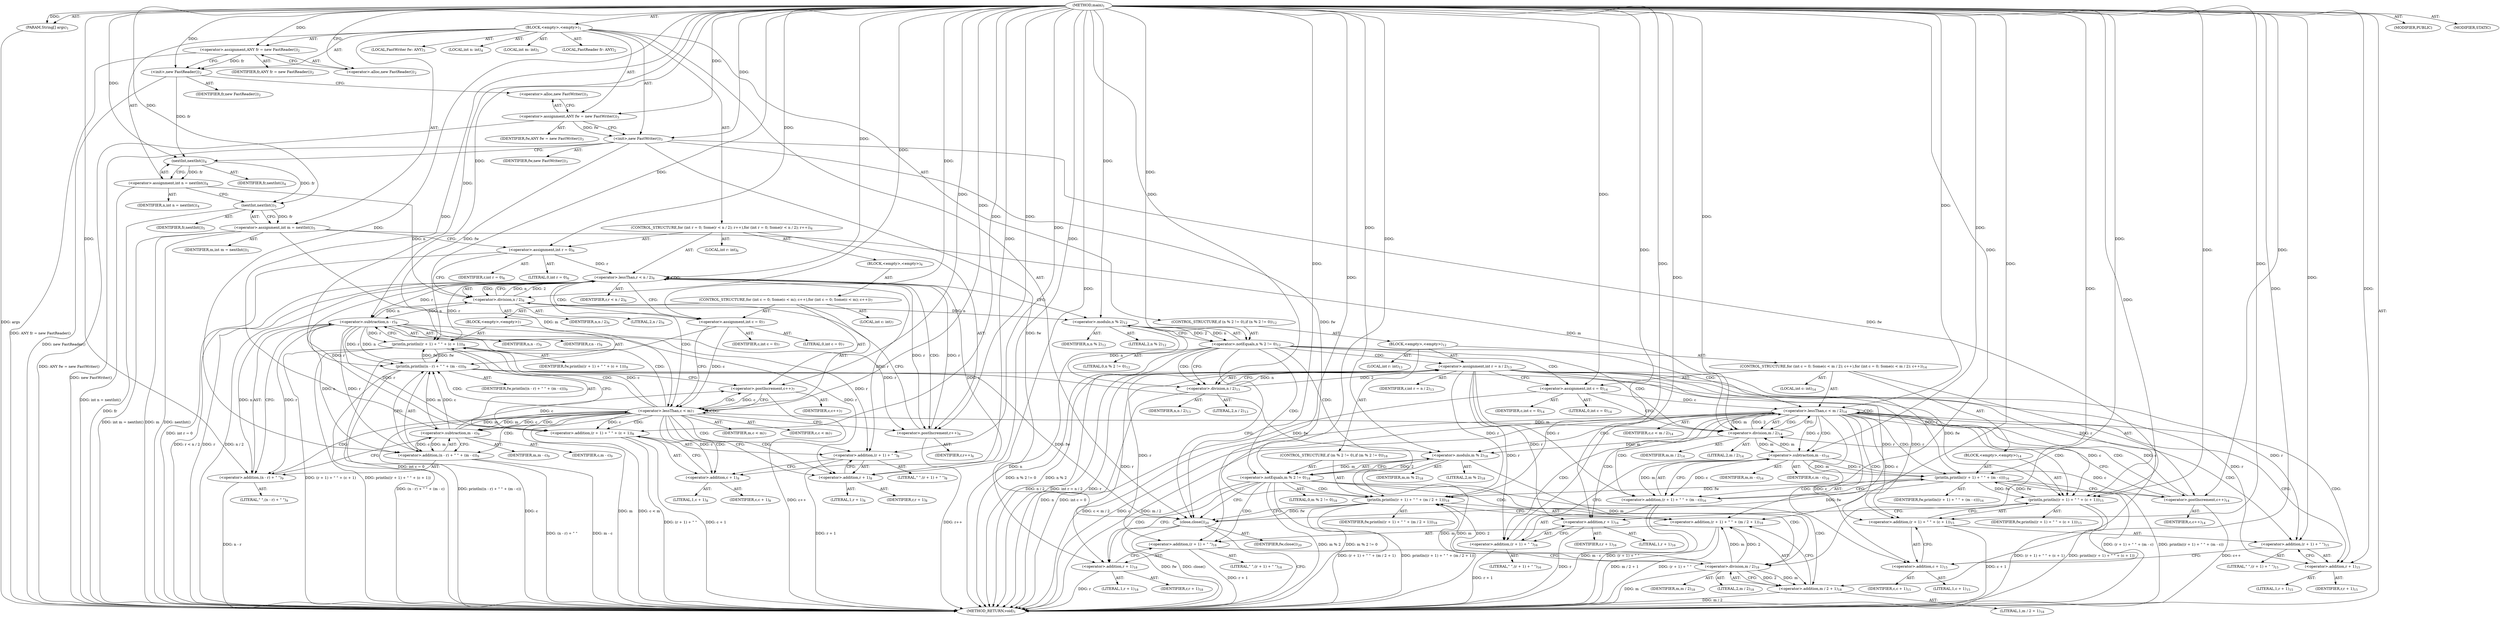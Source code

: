 digraph "main" {  
"21" [label = <(METHOD,main)<SUB>1</SUB>> ]
"22" [label = <(PARAM,String[] args)<SUB>1</SUB>> ]
"23" [label = <(BLOCK,&lt;empty&gt;,&lt;empty&gt;)<SUB>1</SUB>> ]
"4" [label = <(LOCAL,FastReader fr: ANY)<SUB>2</SUB>> ]
"24" [label = <(&lt;operator&gt;.assignment,ANY fr = new FastReader())<SUB>2</SUB>> ]
"25" [label = <(IDENTIFIER,fr,ANY fr = new FastReader())<SUB>2</SUB>> ]
"26" [label = <(&lt;operator&gt;.alloc,new FastReader())<SUB>2</SUB>> ]
"27" [label = <(&lt;init&gt;,new FastReader())<SUB>2</SUB>> ]
"3" [label = <(IDENTIFIER,fr,new FastReader())<SUB>2</SUB>> ]
"6" [label = <(LOCAL,FastWriter fw: ANY)<SUB>3</SUB>> ]
"28" [label = <(&lt;operator&gt;.assignment,ANY fw = new FastWriter())<SUB>3</SUB>> ]
"29" [label = <(IDENTIFIER,fw,ANY fw = new FastWriter())<SUB>3</SUB>> ]
"30" [label = <(&lt;operator&gt;.alloc,new FastWriter())<SUB>3</SUB>> ]
"31" [label = <(&lt;init&gt;,new FastWriter())<SUB>3</SUB>> ]
"5" [label = <(IDENTIFIER,fw,new FastWriter())<SUB>3</SUB>> ]
"32" [label = <(LOCAL,int n: int)<SUB>4</SUB>> ]
"33" [label = <(&lt;operator&gt;.assignment,int n = nextInt())<SUB>4</SUB>> ]
"34" [label = <(IDENTIFIER,n,int n = nextInt())<SUB>4</SUB>> ]
"35" [label = <(nextInt,nextInt())<SUB>4</SUB>> ]
"36" [label = <(IDENTIFIER,fr,nextInt())<SUB>4</SUB>> ]
"37" [label = <(LOCAL,int m: int)<SUB>5</SUB>> ]
"38" [label = <(&lt;operator&gt;.assignment,int m = nextInt())<SUB>5</SUB>> ]
"39" [label = <(IDENTIFIER,m,int m = nextInt())<SUB>5</SUB>> ]
"40" [label = <(nextInt,nextInt())<SUB>5</SUB>> ]
"41" [label = <(IDENTIFIER,fr,nextInt())<SUB>5</SUB>> ]
"42" [label = <(CONTROL_STRUCTURE,for (int r = 0; Some(r &lt; n / 2); r++),for (int r = 0; Some(r &lt; n / 2); r++))<SUB>6</SUB>> ]
"43" [label = <(LOCAL,int r: int)<SUB>6</SUB>> ]
"44" [label = <(&lt;operator&gt;.assignment,int r = 0)<SUB>6</SUB>> ]
"45" [label = <(IDENTIFIER,r,int r = 0)<SUB>6</SUB>> ]
"46" [label = <(LITERAL,0,int r = 0)<SUB>6</SUB>> ]
"47" [label = <(&lt;operator&gt;.lessThan,r &lt; n / 2)<SUB>6</SUB>> ]
"48" [label = <(IDENTIFIER,r,r &lt; n / 2)<SUB>6</SUB>> ]
"49" [label = <(&lt;operator&gt;.division,n / 2)<SUB>6</SUB>> ]
"50" [label = <(IDENTIFIER,n,n / 2)<SUB>6</SUB>> ]
"51" [label = <(LITERAL,2,n / 2)<SUB>6</SUB>> ]
"52" [label = <(&lt;operator&gt;.postIncrement,r++)<SUB>6</SUB>> ]
"53" [label = <(IDENTIFIER,r,r++)<SUB>6</SUB>> ]
"54" [label = <(BLOCK,&lt;empty&gt;,&lt;empty&gt;)<SUB>6</SUB>> ]
"55" [label = <(CONTROL_STRUCTURE,for (int c = 0; Some(c &lt; m); c++),for (int c = 0; Some(c &lt; m); c++))<SUB>7</SUB>> ]
"56" [label = <(LOCAL,int c: int)<SUB>7</SUB>> ]
"57" [label = <(&lt;operator&gt;.assignment,int c = 0)<SUB>7</SUB>> ]
"58" [label = <(IDENTIFIER,c,int c = 0)<SUB>7</SUB>> ]
"59" [label = <(LITERAL,0,int c = 0)<SUB>7</SUB>> ]
"60" [label = <(&lt;operator&gt;.lessThan,c &lt; m)<SUB>7</SUB>> ]
"61" [label = <(IDENTIFIER,c,c &lt; m)<SUB>7</SUB>> ]
"62" [label = <(IDENTIFIER,m,c &lt; m)<SUB>7</SUB>> ]
"63" [label = <(&lt;operator&gt;.postIncrement,c++)<SUB>7</SUB>> ]
"64" [label = <(IDENTIFIER,c,c++)<SUB>7</SUB>> ]
"65" [label = <(BLOCK,&lt;empty&gt;,&lt;empty&gt;)<SUB>7</SUB>> ]
"66" [label = <(println,println((r + 1) + &quot; &quot; + (c + 1)))<SUB>8</SUB>> ]
"67" [label = <(IDENTIFIER,fw,println((r + 1) + &quot; &quot; + (c + 1)))<SUB>8</SUB>> ]
"68" [label = <(&lt;operator&gt;.addition,(r + 1) + &quot; &quot; + (c + 1))<SUB>8</SUB>> ]
"69" [label = <(&lt;operator&gt;.addition,(r + 1) + &quot; &quot;)<SUB>8</SUB>> ]
"70" [label = <(&lt;operator&gt;.addition,r + 1)<SUB>8</SUB>> ]
"71" [label = <(IDENTIFIER,r,r + 1)<SUB>8</SUB>> ]
"72" [label = <(LITERAL,1,r + 1)<SUB>8</SUB>> ]
"73" [label = <(LITERAL,&quot; &quot;,(r + 1) + &quot; &quot;)<SUB>8</SUB>> ]
"74" [label = <(&lt;operator&gt;.addition,c + 1)<SUB>8</SUB>> ]
"75" [label = <(IDENTIFIER,c,c + 1)<SUB>8</SUB>> ]
"76" [label = <(LITERAL,1,c + 1)<SUB>8</SUB>> ]
"77" [label = <(println,println((n - r) + &quot; &quot; + (m - c)))<SUB>9</SUB>> ]
"78" [label = <(IDENTIFIER,fw,println((n - r) + &quot; &quot; + (m - c)))<SUB>9</SUB>> ]
"79" [label = <(&lt;operator&gt;.addition,(n - r) + &quot; &quot; + (m - c))<SUB>9</SUB>> ]
"80" [label = <(&lt;operator&gt;.addition,(n - r) + &quot; &quot;)<SUB>9</SUB>> ]
"81" [label = <(&lt;operator&gt;.subtraction,n - r)<SUB>9</SUB>> ]
"82" [label = <(IDENTIFIER,n,n - r)<SUB>9</SUB>> ]
"83" [label = <(IDENTIFIER,r,n - r)<SUB>9</SUB>> ]
"84" [label = <(LITERAL,&quot; &quot;,(n - r) + &quot; &quot;)<SUB>9</SUB>> ]
"85" [label = <(&lt;operator&gt;.subtraction,m - c)<SUB>9</SUB>> ]
"86" [label = <(IDENTIFIER,m,m - c)<SUB>9</SUB>> ]
"87" [label = <(IDENTIFIER,c,m - c)<SUB>9</SUB>> ]
"88" [label = <(CONTROL_STRUCTURE,if (n % 2 != 0),if (n % 2 != 0))<SUB>12</SUB>> ]
"89" [label = <(&lt;operator&gt;.notEquals,n % 2 != 0)<SUB>12</SUB>> ]
"90" [label = <(&lt;operator&gt;.modulo,n % 2)<SUB>12</SUB>> ]
"91" [label = <(IDENTIFIER,n,n % 2)<SUB>12</SUB>> ]
"92" [label = <(LITERAL,2,n % 2)<SUB>12</SUB>> ]
"93" [label = <(LITERAL,0,n % 2 != 0)<SUB>12</SUB>> ]
"94" [label = <(BLOCK,&lt;empty&gt;,&lt;empty&gt;)<SUB>12</SUB>> ]
"95" [label = <(LOCAL,int r: int)<SUB>13</SUB>> ]
"96" [label = <(&lt;operator&gt;.assignment,int r = n / 2)<SUB>13</SUB>> ]
"97" [label = <(IDENTIFIER,r,int r = n / 2)<SUB>13</SUB>> ]
"98" [label = <(&lt;operator&gt;.division,n / 2)<SUB>13</SUB>> ]
"99" [label = <(IDENTIFIER,n,n / 2)<SUB>13</SUB>> ]
"100" [label = <(LITERAL,2,n / 2)<SUB>13</SUB>> ]
"101" [label = <(CONTROL_STRUCTURE,for (int c = 0; Some(c &lt; m / 2); c++),for (int c = 0; Some(c &lt; m / 2); c++))<SUB>14</SUB>> ]
"102" [label = <(LOCAL,int c: int)<SUB>14</SUB>> ]
"103" [label = <(&lt;operator&gt;.assignment,int c = 0)<SUB>14</SUB>> ]
"104" [label = <(IDENTIFIER,c,int c = 0)<SUB>14</SUB>> ]
"105" [label = <(LITERAL,0,int c = 0)<SUB>14</SUB>> ]
"106" [label = <(&lt;operator&gt;.lessThan,c &lt; m / 2)<SUB>14</SUB>> ]
"107" [label = <(IDENTIFIER,c,c &lt; m / 2)<SUB>14</SUB>> ]
"108" [label = <(&lt;operator&gt;.division,m / 2)<SUB>14</SUB>> ]
"109" [label = <(IDENTIFIER,m,m / 2)<SUB>14</SUB>> ]
"110" [label = <(LITERAL,2,m / 2)<SUB>14</SUB>> ]
"111" [label = <(&lt;operator&gt;.postIncrement,c++)<SUB>14</SUB>> ]
"112" [label = <(IDENTIFIER,c,c++)<SUB>14</SUB>> ]
"113" [label = <(BLOCK,&lt;empty&gt;,&lt;empty&gt;)<SUB>14</SUB>> ]
"114" [label = <(println,println((r + 1) + &quot; &quot; + (c + 1)))<SUB>15</SUB>> ]
"115" [label = <(IDENTIFIER,fw,println((r + 1) + &quot; &quot; + (c + 1)))<SUB>15</SUB>> ]
"116" [label = <(&lt;operator&gt;.addition,(r + 1) + &quot; &quot; + (c + 1))<SUB>15</SUB>> ]
"117" [label = <(&lt;operator&gt;.addition,(r + 1) + &quot; &quot;)<SUB>15</SUB>> ]
"118" [label = <(&lt;operator&gt;.addition,r + 1)<SUB>15</SUB>> ]
"119" [label = <(IDENTIFIER,r,r + 1)<SUB>15</SUB>> ]
"120" [label = <(LITERAL,1,r + 1)<SUB>15</SUB>> ]
"121" [label = <(LITERAL,&quot; &quot;,(r + 1) + &quot; &quot;)<SUB>15</SUB>> ]
"122" [label = <(&lt;operator&gt;.addition,c + 1)<SUB>15</SUB>> ]
"123" [label = <(IDENTIFIER,c,c + 1)<SUB>15</SUB>> ]
"124" [label = <(LITERAL,1,c + 1)<SUB>15</SUB>> ]
"125" [label = <(println,println((r + 1) + &quot; &quot; + (m - c)))<SUB>16</SUB>> ]
"126" [label = <(IDENTIFIER,fw,println((r + 1) + &quot; &quot; + (m - c)))<SUB>16</SUB>> ]
"127" [label = <(&lt;operator&gt;.addition,(r + 1) + &quot; &quot; + (m - c))<SUB>16</SUB>> ]
"128" [label = <(&lt;operator&gt;.addition,(r + 1) + &quot; &quot;)<SUB>16</SUB>> ]
"129" [label = <(&lt;operator&gt;.addition,r + 1)<SUB>16</SUB>> ]
"130" [label = <(IDENTIFIER,r,r + 1)<SUB>16</SUB>> ]
"131" [label = <(LITERAL,1,r + 1)<SUB>16</SUB>> ]
"132" [label = <(LITERAL,&quot; &quot;,(r + 1) + &quot; &quot;)<SUB>16</SUB>> ]
"133" [label = <(&lt;operator&gt;.subtraction,m - c)<SUB>16</SUB>> ]
"134" [label = <(IDENTIFIER,m,m - c)<SUB>16</SUB>> ]
"135" [label = <(IDENTIFIER,c,m - c)<SUB>16</SUB>> ]
"136" [label = <(CONTROL_STRUCTURE,if (m % 2 != 0),if (m % 2 != 0))<SUB>18</SUB>> ]
"137" [label = <(&lt;operator&gt;.notEquals,m % 2 != 0)<SUB>18</SUB>> ]
"138" [label = <(&lt;operator&gt;.modulo,m % 2)<SUB>18</SUB>> ]
"139" [label = <(IDENTIFIER,m,m % 2)<SUB>18</SUB>> ]
"140" [label = <(LITERAL,2,m % 2)<SUB>18</SUB>> ]
"141" [label = <(LITERAL,0,m % 2 != 0)<SUB>18</SUB>> ]
"142" [label = <(println,println((r + 1) + &quot; &quot; + (m / 2 + 1)))<SUB>18</SUB>> ]
"143" [label = <(IDENTIFIER,fw,println((r + 1) + &quot; &quot; + (m / 2 + 1)))<SUB>18</SUB>> ]
"144" [label = <(&lt;operator&gt;.addition,(r + 1) + &quot; &quot; + (m / 2 + 1))<SUB>18</SUB>> ]
"145" [label = <(&lt;operator&gt;.addition,(r + 1) + &quot; &quot;)<SUB>18</SUB>> ]
"146" [label = <(&lt;operator&gt;.addition,r + 1)<SUB>18</SUB>> ]
"147" [label = <(IDENTIFIER,r,r + 1)<SUB>18</SUB>> ]
"148" [label = <(LITERAL,1,r + 1)<SUB>18</SUB>> ]
"149" [label = <(LITERAL,&quot; &quot;,(r + 1) + &quot; &quot;)<SUB>18</SUB>> ]
"150" [label = <(&lt;operator&gt;.addition,m / 2 + 1)<SUB>18</SUB>> ]
"151" [label = <(&lt;operator&gt;.division,m / 2)<SUB>18</SUB>> ]
"152" [label = <(IDENTIFIER,m,m / 2)<SUB>18</SUB>> ]
"153" [label = <(LITERAL,2,m / 2)<SUB>18</SUB>> ]
"154" [label = <(LITERAL,1,m / 2 + 1)<SUB>18</SUB>> ]
"155" [label = <(close,close())<SUB>20</SUB>> ]
"156" [label = <(IDENTIFIER,fw,close())<SUB>20</SUB>> ]
"157" [label = <(MODIFIER,PUBLIC)> ]
"158" [label = <(MODIFIER,STATIC)> ]
"159" [label = <(METHOD_RETURN,void)<SUB>1</SUB>> ]
  "21" -> "22"  [ label = "AST: "] 
  "21" -> "23"  [ label = "AST: "] 
  "21" -> "157"  [ label = "AST: "] 
  "21" -> "158"  [ label = "AST: "] 
  "21" -> "159"  [ label = "AST: "] 
  "23" -> "4"  [ label = "AST: "] 
  "23" -> "24"  [ label = "AST: "] 
  "23" -> "27"  [ label = "AST: "] 
  "23" -> "6"  [ label = "AST: "] 
  "23" -> "28"  [ label = "AST: "] 
  "23" -> "31"  [ label = "AST: "] 
  "23" -> "32"  [ label = "AST: "] 
  "23" -> "33"  [ label = "AST: "] 
  "23" -> "37"  [ label = "AST: "] 
  "23" -> "38"  [ label = "AST: "] 
  "23" -> "42"  [ label = "AST: "] 
  "23" -> "88"  [ label = "AST: "] 
  "23" -> "155"  [ label = "AST: "] 
  "24" -> "25"  [ label = "AST: "] 
  "24" -> "26"  [ label = "AST: "] 
  "27" -> "3"  [ label = "AST: "] 
  "28" -> "29"  [ label = "AST: "] 
  "28" -> "30"  [ label = "AST: "] 
  "31" -> "5"  [ label = "AST: "] 
  "33" -> "34"  [ label = "AST: "] 
  "33" -> "35"  [ label = "AST: "] 
  "35" -> "36"  [ label = "AST: "] 
  "38" -> "39"  [ label = "AST: "] 
  "38" -> "40"  [ label = "AST: "] 
  "40" -> "41"  [ label = "AST: "] 
  "42" -> "43"  [ label = "AST: "] 
  "42" -> "44"  [ label = "AST: "] 
  "42" -> "47"  [ label = "AST: "] 
  "42" -> "52"  [ label = "AST: "] 
  "42" -> "54"  [ label = "AST: "] 
  "44" -> "45"  [ label = "AST: "] 
  "44" -> "46"  [ label = "AST: "] 
  "47" -> "48"  [ label = "AST: "] 
  "47" -> "49"  [ label = "AST: "] 
  "49" -> "50"  [ label = "AST: "] 
  "49" -> "51"  [ label = "AST: "] 
  "52" -> "53"  [ label = "AST: "] 
  "54" -> "55"  [ label = "AST: "] 
  "55" -> "56"  [ label = "AST: "] 
  "55" -> "57"  [ label = "AST: "] 
  "55" -> "60"  [ label = "AST: "] 
  "55" -> "63"  [ label = "AST: "] 
  "55" -> "65"  [ label = "AST: "] 
  "57" -> "58"  [ label = "AST: "] 
  "57" -> "59"  [ label = "AST: "] 
  "60" -> "61"  [ label = "AST: "] 
  "60" -> "62"  [ label = "AST: "] 
  "63" -> "64"  [ label = "AST: "] 
  "65" -> "66"  [ label = "AST: "] 
  "65" -> "77"  [ label = "AST: "] 
  "66" -> "67"  [ label = "AST: "] 
  "66" -> "68"  [ label = "AST: "] 
  "68" -> "69"  [ label = "AST: "] 
  "68" -> "74"  [ label = "AST: "] 
  "69" -> "70"  [ label = "AST: "] 
  "69" -> "73"  [ label = "AST: "] 
  "70" -> "71"  [ label = "AST: "] 
  "70" -> "72"  [ label = "AST: "] 
  "74" -> "75"  [ label = "AST: "] 
  "74" -> "76"  [ label = "AST: "] 
  "77" -> "78"  [ label = "AST: "] 
  "77" -> "79"  [ label = "AST: "] 
  "79" -> "80"  [ label = "AST: "] 
  "79" -> "85"  [ label = "AST: "] 
  "80" -> "81"  [ label = "AST: "] 
  "80" -> "84"  [ label = "AST: "] 
  "81" -> "82"  [ label = "AST: "] 
  "81" -> "83"  [ label = "AST: "] 
  "85" -> "86"  [ label = "AST: "] 
  "85" -> "87"  [ label = "AST: "] 
  "88" -> "89"  [ label = "AST: "] 
  "88" -> "94"  [ label = "AST: "] 
  "89" -> "90"  [ label = "AST: "] 
  "89" -> "93"  [ label = "AST: "] 
  "90" -> "91"  [ label = "AST: "] 
  "90" -> "92"  [ label = "AST: "] 
  "94" -> "95"  [ label = "AST: "] 
  "94" -> "96"  [ label = "AST: "] 
  "94" -> "101"  [ label = "AST: "] 
  "94" -> "136"  [ label = "AST: "] 
  "96" -> "97"  [ label = "AST: "] 
  "96" -> "98"  [ label = "AST: "] 
  "98" -> "99"  [ label = "AST: "] 
  "98" -> "100"  [ label = "AST: "] 
  "101" -> "102"  [ label = "AST: "] 
  "101" -> "103"  [ label = "AST: "] 
  "101" -> "106"  [ label = "AST: "] 
  "101" -> "111"  [ label = "AST: "] 
  "101" -> "113"  [ label = "AST: "] 
  "103" -> "104"  [ label = "AST: "] 
  "103" -> "105"  [ label = "AST: "] 
  "106" -> "107"  [ label = "AST: "] 
  "106" -> "108"  [ label = "AST: "] 
  "108" -> "109"  [ label = "AST: "] 
  "108" -> "110"  [ label = "AST: "] 
  "111" -> "112"  [ label = "AST: "] 
  "113" -> "114"  [ label = "AST: "] 
  "113" -> "125"  [ label = "AST: "] 
  "114" -> "115"  [ label = "AST: "] 
  "114" -> "116"  [ label = "AST: "] 
  "116" -> "117"  [ label = "AST: "] 
  "116" -> "122"  [ label = "AST: "] 
  "117" -> "118"  [ label = "AST: "] 
  "117" -> "121"  [ label = "AST: "] 
  "118" -> "119"  [ label = "AST: "] 
  "118" -> "120"  [ label = "AST: "] 
  "122" -> "123"  [ label = "AST: "] 
  "122" -> "124"  [ label = "AST: "] 
  "125" -> "126"  [ label = "AST: "] 
  "125" -> "127"  [ label = "AST: "] 
  "127" -> "128"  [ label = "AST: "] 
  "127" -> "133"  [ label = "AST: "] 
  "128" -> "129"  [ label = "AST: "] 
  "128" -> "132"  [ label = "AST: "] 
  "129" -> "130"  [ label = "AST: "] 
  "129" -> "131"  [ label = "AST: "] 
  "133" -> "134"  [ label = "AST: "] 
  "133" -> "135"  [ label = "AST: "] 
  "136" -> "137"  [ label = "AST: "] 
  "136" -> "142"  [ label = "AST: "] 
  "137" -> "138"  [ label = "AST: "] 
  "137" -> "141"  [ label = "AST: "] 
  "138" -> "139"  [ label = "AST: "] 
  "138" -> "140"  [ label = "AST: "] 
  "142" -> "143"  [ label = "AST: "] 
  "142" -> "144"  [ label = "AST: "] 
  "144" -> "145"  [ label = "AST: "] 
  "144" -> "150"  [ label = "AST: "] 
  "145" -> "146"  [ label = "AST: "] 
  "145" -> "149"  [ label = "AST: "] 
  "146" -> "147"  [ label = "AST: "] 
  "146" -> "148"  [ label = "AST: "] 
  "150" -> "151"  [ label = "AST: "] 
  "150" -> "154"  [ label = "AST: "] 
  "151" -> "152"  [ label = "AST: "] 
  "151" -> "153"  [ label = "AST: "] 
  "155" -> "156"  [ label = "AST: "] 
  "24" -> "27"  [ label = "CFG: "] 
  "27" -> "30"  [ label = "CFG: "] 
  "28" -> "31"  [ label = "CFG: "] 
  "31" -> "35"  [ label = "CFG: "] 
  "33" -> "40"  [ label = "CFG: "] 
  "38" -> "44"  [ label = "CFG: "] 
  "155" -> "159"  [ label = "CFG: "] 
  "26" -> "24"  [ label = "CFG: "] 
  "30" -> "28"  [ label = "CFG: "] 
  "35" -> "33"  [ label = "CFG: "] 
  "40" -> "38"  [ label = "CFG: "] 
  "44" -> "49"  [ label = "CFG: "] 
  "47" -> "57"  [ label = "CFG: "] 
  "47" -> "90"  [ label = "CFG: "] 
  "52" -> "49"  [ label = "CFG: "] 
  "89" -> "98"  [ label = "CFG: "] 
  "89" -> "155"  [ label = "CFG: "] 
  "49" -> "47"  [ label = "CFG: "] 
  "90" -> "89"  [ label = "CFG: "] 
  "96" -> "103"  [ label = "CFG: "] 
  "57" -> "60"  [ label = "CFG: "] 
  "60" -> "70"  [ label = "CFG: "] 
  "60" -> "52"  [ label = "CFG: "] 
  "63" -> "60"  [ label = "CFG: "] 
  "98" -> "96"  [ label = "CFG: "] 
  "103" -> "108"  [ label = "CFG: "] 
  "106" -> "118"  [ label = "CFG: "] 
  "106" -> "138"  [ label = "CFG: "] 
  "111" -> "108"  [ label = "CFG: "] 
  "137" -> "146"  [ label = "CFG: "] 
  "137" -> "155"  [ label = "CFG: "] 
  "142" -> "155"  [ label = "CFG: "] 
  "66" -> "81"  [ label = "CFG: "] 
  "77" -> "63"  [ label = "CFG: "] 
  "108" -> "106"  [ label = "CFG: "] 
  "114" -> "129"  [ label = "CFG: "] 
  "125" -> "111"  [ label = "CFG: "] 
  "138" -> "137"  [ label = "CFG: "] 
  "144" -> "142"  [ label = "CFG: "] 
  "68" -> "66"  [ label = "CFG: "] 
  "79" -> "77"  [ label = "CFG: "] 
  "116" -> "114"  [ label = "CFG: "] 
  "127" -> "125"  [ label = "CFG: "] 
  "145" -> "151"  [ label = "CFG: "] 
  "150" -> "144"  [ label = "CFG: "] 
  "69" -> "74"  [ label = "CFG: "] 
  "74" -> "68"  [ label = "CFG: "] 
  "80" -> "85"  [ label = "CFG: "] 
  "85" -> "79"  [ label = "CFG: "] 
  "117" -> "122"  [ label = "CFG: "] 
  "122" -> "116"  [ label = "CFG: "] 
  "128" -> "133"  [ label = "CFG: "] 
  "133" -> "127"  [ label = "CFG: "] 
  "146" -> "145"  [ label = "CFG: "] 
  "151" -> "150"  [ label = "CFG: "] 
  "70" -> "69"  [ label = "CFG: "] 
  "81" -> "80"  [ label = "CFG: "] 
  "118" -> "117"  [ label = "CFG: "] 
  "129" -> "128"  [ label = "CFG: "] 
  "21" -> "26"  [ label = "CFG: "] 
  "22" -> "159"  [ label = "DDG: args"] 
  "24" -> "159"  [ label = "DDG: ANY fr = new FastReader()"] 
  "27" -> "159"  [ label = "DDG: new FastReader()"] 
  "28" -> "159"  [ label = "DDG: ANY fw = new FastWriter()"] 
  "31" -> "159"  [ label = "DDG: new FastWriter()"] 
  "33" -> "159"  [ label = "DDG: int n = nextInt()"] 
  "38" -> "159"  [ label = "DDG: m"] 
  "40" -> "159"  [ label = "DDG: fr"] 
  "38" -> "159"  [ label = "DDG: nextInt()"] 
  "38" -> "159"  [ label = "DDG: int m = nextInt()"] 
  "44" -> "159"  [ label = "DDG: int r = 0"] 
  "47" -> "159"  [ label = "DDG: r"] 
  "47" -> "159"  [ label = "DDG: n / 2"] 
  "47" -> "159"  [ label = "DDG: r &lt; n / 2"] 
  "90" -> "159"  [ label = "DDG: n"] 
  "89" -> "159"  [ label = "DDG: n % 2"] 
  "89" -> "159"  [ label = "DDG: n % 2 != 0"] 
  "96" -> "159"  [ label = "DDG: r"] 
  "98" -> "159"  [ label = "DDG: n"] 
  "96" -> "159"  [ label = "DDG: n / 2"] 
  "96" -> "159"  [ label = "DDG: int r = n / 2"] 
  "103" -> "159"  [ label = "DDG: int c = 0"] 
  "106" -> "159"  [ label = "DDG: c"] 
  "106" -> "159"  [ label = "DDG: m / 2"] 
  "106" -> "159"  [ label = "DDG: c &lt; m / 2"] 
  "138" -> "159"  [ label = "DDG: m"] 
  "137" -> "159"  [ label = "DDG: m % 2"] 
  "137" -> "159"  [ label = "DDG: m % 2 != 0"] 
  "146" -> "159"  [ label = "DDG: r"] 
  "145" -> "159"  [ label = "DDG: r + 1"] 
  "144" -> "159"  [ label = "DDG: (r + 1) + &quot; &quot;"] 
  "151" -> "159"  [ label = "DDG: m"] 
  "150" -> "159"  [ label = "DDG: m / 2"] 
  "144" -> "159"  [ label = "DDG: m / 2 + 1"] 
  "142" -> "159"  [ label = "DDG: (r + 1) + &quot; &quot; + (m / 2 + 1)"] 
  "142" -> "159"  [ label = "DDG: println((r + 1) + &quot; &quot; + (m / 2 + 1))"] 
  "155" -> "159"  [ label = "DDG: fw"] 
  "155" -> "159"  [ label = "DDG: close()"] 
  "116" -> "159"  [ label = "DDG: c + 1"] 
  "114" -> "159"  [ label = "DDG: (r + 1) + &quot; &quot; + (c + 1)"] 
  "114" -> "159"  [ label = "DDG: println((r + 1) + &quot; &quot; + (c + 1))"] 
  "129" -> "159"  [ label = "DDG: r"] 
  "128" -> "159"  [ label = "DDG: r + 1"] 
  "127" -> "159"  [ label = "DDG: (r + 1) + &quot; &quot;"] 
  "127" -> "159"  [ label = "DDG: m - c"] 
  "125" -> "159"  [ label = "DDG: (r + 1) + &quot; &quot; + (m - c)"] 
  "125" -> "159"  [ label = "DDG: println((r + 1) + &quot; &quot; + (m - c))"] 
  "111" -> "159"  [ label = "DDG: c++"] 
  "57" -> "159"  [ label = "DDG: int c = 0"] 
  "60" -> "159"  [ label = "DDG: c"] 
  "60" -> "159"  [ label = "DDG: m"] 
  "60" -> "159"  [ label = "DDG: c &lt; m"] 
  "52" -> "159"  [ label = "DDG: r++"] 
  "69" -> "159"  [ label = "DDG: r + 1"] 
  "68" -> "159"  [ label = "DDG: (r + 1) + &quot; &quot;"] 
  "68" -> "159"  [ label = "DDG: c + 1"] 
  "66" -> "159"  [ label = "DDG: (r + 1) + &quot; &quot; + (c + 1)"] 
  "66" -> "159"  [ label = "DDG: println((r + 1) + &quot; &quot; + (c + 1))"] 
  "80" -> "159"  [ label = "DDG: n - r"] 
  "79" -> "159"  [ label = "DDG: (n - r) + &quot; &quot;"] 
  "79" -> "159"  [ label = "DDG: m - c"] 
  "77" -> "159"  [ label = "DDG: (n - r) + &quot; &quot; + (m - c)"] 
  "77" -> "159"  [ label = "DDG: println((n - r) + &quot; &quot; + (m - c))"] 
  "63" -> "159"  [ label = "DDG: c++"] 
  "21" -> "22"  [ label = "DDG: "] 
  "21" -> "24"  [ label = "DDG: "] 
  "21" -> "28"  [ label = "DDG: "] 
  "35" -> "33"  [ label = "DDG: fr"] 
  "40" -> "38"  [ label = "DDG: fr"] 
  "24" -> "27"  [ label = "DDG: fr"] 
  "21" -> "27"  [ label = "DDG: "] 
  "28" -> "31"  [ label = "DDG: fw"] 
  "21" -> "31"  [ label = "DDG: "] 
  "21" -> "44"  [ label = "DDG: "] 
  "31" -> "155"  [ label = "DDG: fw"] 
  "142" -> "155"  [ label = "DDG: fw"] 
  "125" -> "155"  [ label = "DDG: fw"] 
  "77" -> "155"  [ label = "DDG: fw"] 
  "21" -> "155"  [ label = "DDG: "] 
  "27" -> "35"  [ label = "DDG: fr"] 
  "21" -> "35"  [ label = "DDG: "] 
  "35" -> "40"  [ label = "DDG: fr"] 
  "21" -> "40"  [ label = "DDG: "] 
  "44" -> "47"  [ label = "DDG: r"] 
  "52" -> "47"  [ label = "DDG: r"] 
  "21" -> "47"  [ label = "DDG: "] 
  "49" -> "47"  [ label = "DDG: n"] 
  "49" -> "47"  [ label = "DDG: 2"] 
  "47" -> "52"  [ label = "DDG: r"] 
  "81" -> "52"  [ label = "DDG: r"] 
  "21" -> "52"  [ label = "DDG: "] 
  "90" -> "89"  [ label = "DDG: n"] 
  "90" -> "89"  [ label = "DDG: 2"] 
  "21" -> "89"  [ label = "DDG: "] 
  "98" -> "96"  [ label = "DDG: n"] 
  "98" -> "96"  [ label = "DDG: 2"] 
  "33" -> "49"  [ label = "DDG: n"] 
  "81" -> "49"  [ label = "DDG: n"] 
  "21" -> "49"  [ label = "DDG: "] 
  "21" -> "57"  [ label = "DDG: "] 
  "49" -> "90"  [ label = "DDG: n"] 
  "21" -> "90"  [ label = "DDG: "] 
  "21" -> "103"  [ label = "DDG: "] 
  "57" -> "60"  [ label = "DDG: c"] 
  "63" -> "60"  [ label = "DDG: c"] 
  "21" -> "60"  [ label = "DDG: "] 
  "38" -> "60"  [ label = "DDG: m"] 
  "85" -> "60"  [ label = "DDG: m"] 
  "85" -> "63"  [ label = "DDG: c"] 
  "21" -> "63"  [ label = "DDG: "] 
  "90" -> "98"  [ label = "DDG: n"] 
  "21" -> "98"  [ label = "DDG: "] 
  "103" -> "106"  [ label = "DDG: c"] 
  "111" -> "106"  [ label = "DDG: c"] 
  "21" -> "106"  [ label = "DDG: "] 
  "108" -> "106"  [ label = "DDG: m"] 
  "108" -> "106"  [ label = "DDG: 2"] 
  "133" -> "111"  [ label = "DDG: c"] 
  "21" -> "111"  [ label = "DDG: "] 
  "138" -> "137"  [ label = "DDG: m"] 
  "138" -> "137"  [ label = "DDG: 2"] 
  "21" -> "137"  [ label = "DDG: "] 
  "31" -> "142"  [ label = "DDG: fw"] 
  "125" -> "142"  [ label = "DDG: fw"] 
  "77" -> "142"  [ label = "DDG: fw"] 
  "21" -> "142"  [ label = "DDG: "] 
  "96" -> "142"  [ label = "DDG: r"] 
  "151" -> "142"  [ label = "DDG: m"] 
  "151" -> "142"  [ label = "DDG: 2"] 
  "31" -> "66"  [ label = "DDG: fw"] 
  "77" -> "66"  [ label = "DDG: fw"] 
  "21" -> "66"  [ label = "DDG: "] 
  "47" -> "66"  [ label = "DDG: r"] 
  "81" -> "66"  [ label = "DDG: r"] 
  "60" -> "66"  [ label = "DDG: c"] 
  "66" -> "77"  [ label = "DDG: fw"] 
  "21" -> "77"  [ label = "DDG: "] 
  "81" -> "77"  [ label = "DDG: n"] 
  "81" -> "77"  [ label = "DDG: r"] 
  "85" -> "77"  [ label = "DDG: m"] 
  "85" -> "77"  [ label = "DDG: c"] 
  "38" -> "108"  [ label = "DDG: m"] 
  "133" -> "108"  [ label = "DDG: m"] 
  "60" -> "108"  [ label = "DDG: m"] 
  "21" -> "108"  [ label = "DDG: "] 
  "31" -> "114"  [ label = "DDG: fw"] 
  "125" -> "114"  [ label = "DDG: fw"] 
  "77" -> "114"  [ label = "DDG: fw"] 
  "21" -> "114"  [ label = "DDG: "] 
  "96" -> "114"  [ label = "DDG: r"] 
  "106" -> "114"  [ label = "DDG: c"] 
  "114" -> "125"  [ label = "DDG: fw"] 
  "21" -> "125"  [ label = "DDG: "] 
  "96" -> "125"  [ label = "DDG: r"] 
  "133" -> "125"  [ label = "DDG: m"] 
  "133" -> "125"  [ label = "DDG: c"] 
  "108" -> "138"  [ label = "DDG: m"] 
  "21" -> "138"  [ label = "DDG: "] 
  "96" -> "144"  [ label = "DDG: r"] 
  "21" -> "144"  [ label = "DDG: "] 
  "151" -> "144"  [ label = "DDG: m"] 
  "151" -> "144"  [ label = "DDG: 2"] 
  "47" -> "68"  [ label = "DDG: r"] 
  "81" -> "68"  [ label = "DDG: r"] 
  "21" -> "68"  [ label = "DDG: "] 
  "60" -> "68"  [ label = "DDG: c"] 
  "81" -> "79"  [ label = "DDG: n"] 
  "81" -> "79"  [ label = "DDG: r"] 
  "21" -> "79"  [ label = "DDG: "] 
  "85" -> "79"  [ label = "DDG: m"] 
  "85" -> "79"  [ label = "DDG: c"] 
  "96" -> "116"  [ label = "DDG: r"] 
  "21" -> "116"  [ label = "DDG: "] 
  "106" -> "116"  [ label = "DDG: c"] 
  "21" -> "127"  [ label = "DDG: "] 
  "96" -> "127"  [ label = "DDG: r"] 
  "133" -> "127"  [ label = "DDG: m"] 
  "133" -> "127"  [ label = "DDG: c"] 
  "96" -> "145"  [ label = "DDG: r"] 
  "21" -> "145"  [ label = "DDG: "] 
  "151" -> "150"  [ label = "DDG: m"] 
  "151" -> "150"  [ label = "DDG: 2"] 
  "21" -> "150"  [ label = "DDG: "] 
  "47" -> "69"  [ label = "DDG: r"] 
  "81" -> "69"  [ label = "DDG: r"] 
  "21" -> "69"  [ label = "DDG: "] 
  "60" -> "74"  [ label = "DDG: c"] 
  "21" -> "74"  [ label = "DDG: "] 
  "81" -> "80"  [ label = "DDG: n"] 
  "81" -> "80"  [ label = "DDG: r"] 
  "21" -> "80"  [ label = "DDG: "] 
  "60" -> "85"  [ label = "DDG: m"] 
  "21" -> "85"  [ label = "DDG: "] 
  "60" -> "85"  [ label = "DDG: c"] 
  "96" -> "117"  [ label = "DDG: r"] 
  "21" -> "117"  [ label = "DDG: "] 
  "106" -> "122"  [ label = "DDG: c"] 
  "21" -> "122"  [ label = "DDG: "] 
  "21" -> "128"  [ label = "DDG: "] 
  "96" -> "128"  [ label = "DDG: r"] 
  "108" -> "133"  [ label = "DDG: m"] 
  "21" -> "133"  [ label = "DDG: "] 
  "106" -> "133"  [ label = "DDG: c"] 
  "96" -> "146"  [ label = "DDG: r"] 
  "21" -> "146"  [ label = "DDG: "] 
  "138" -> "151"  [ label = "DDG: m"] 
  "21" -> "151"  [ label = "DDG: "] 
  "47" -> "70"  [ label = "DDG: r"] 
  "81" -> "70"  [ label = "DDG: r"] 
  "21" -> "70"  [ label = "DDG: "] 
  "49" -> "81"  [ label = "DDG: n"] 
  "21" -> "81"  [ label = "DDG: "] 
  "47" -> "81"  [ label = "DDG: r"] 
  "96" -> "118"  [ label = "DDG: r"] 
  "21" -> "118"  [ label = "DDG: "] 
  "21" -> "129"  [ label = "DDG: "] 
  "96" -> "129"  [ label = "DDG: r"] 
  "47" -> "47"  [ label = "CDG: "] 
  "47" -> "49"  [ label = "CDG: "] 
  "47" -> "60"  [ label = "CDG: "] 
  "47" -> "57"  [ label = "CDG: "] 
  "47" -> "52"  [ label = "CDG: "] 
  "89" -> "96"  [ label = "CDG: "] 
  "89" -> "98"  [ label = "CDG: "] 
  "89" -> "103"  [ label = "CDG: "] 
  "89" -> "106"  [ label = "CDG: "] 
  "89" -> "138"  [ label = "CDG: "] 
  "89" -> "137"  [ label = "CDG: "] 
  "89" -> "108"  [ label = "CDG: "] 
  "60" -> "68"  [ label = "CDG: "] 
  "60" -> "60"  [ label = "CDG: "] 
  "60" -> "77"  [ label = "CDG: "] 
  "60" -> "66"  [ label = "CDG: "] 
  "60" -> "81"  [ label = "CDG: "] 
  "60" -> "85"  [ label = "CDG: "] 
  "60" -> "69"  [ label = "CDG: "] 
  "60" -> "74"  [ label = "CDG: "] 
  "60" -> "79"  [ label = "CDG: "] 
  "60" -> "80"  [ label = "CDG: "] 
  "60" -> "70"  [ label = "CDG: "] 
  "60" -> "63"  [ label = "CDG: "] 
  "106" -> "116"  [ label = "CDG: "] 
  "106" -> "122"  [ label = "CDG: "] 
  "106" -> "128"  [ label = "CDG: "] 
  "106" -> "114"  [ label = "CDG: "] 
  "106" -> "106"  [ label = "CDG: "] 
  "106" -> "129"  [ label = "CDG: "] 
  "106" -> "118"  [ label = "CDG: "] 
  "106" -> "117"  [ label = "CDG: "] 
  "106" -> "127"  [ label = "CDG: "] 
  "106" -> "108"  [ label = "CDG: "] 
  "106" -> "125"  [ label = "CDG: "] 
  "106" -> "111"  [ label = "CDG: "] 
  "106" -> "133"  [ label = "CDG: "] 
  "137" -> "145"  [ label = "CDG: "] 
  "137" -> "146"  [ label = "CDG: "] 
  "137" -> "142"  [ label = "CDG: "] 
  "137" -> "150"  [ label = "CDG: "] 
  "137" -> "151"  [ label = "CDG: "] 
  "137" -> "144"  [ label = "CDG: "] 
}
